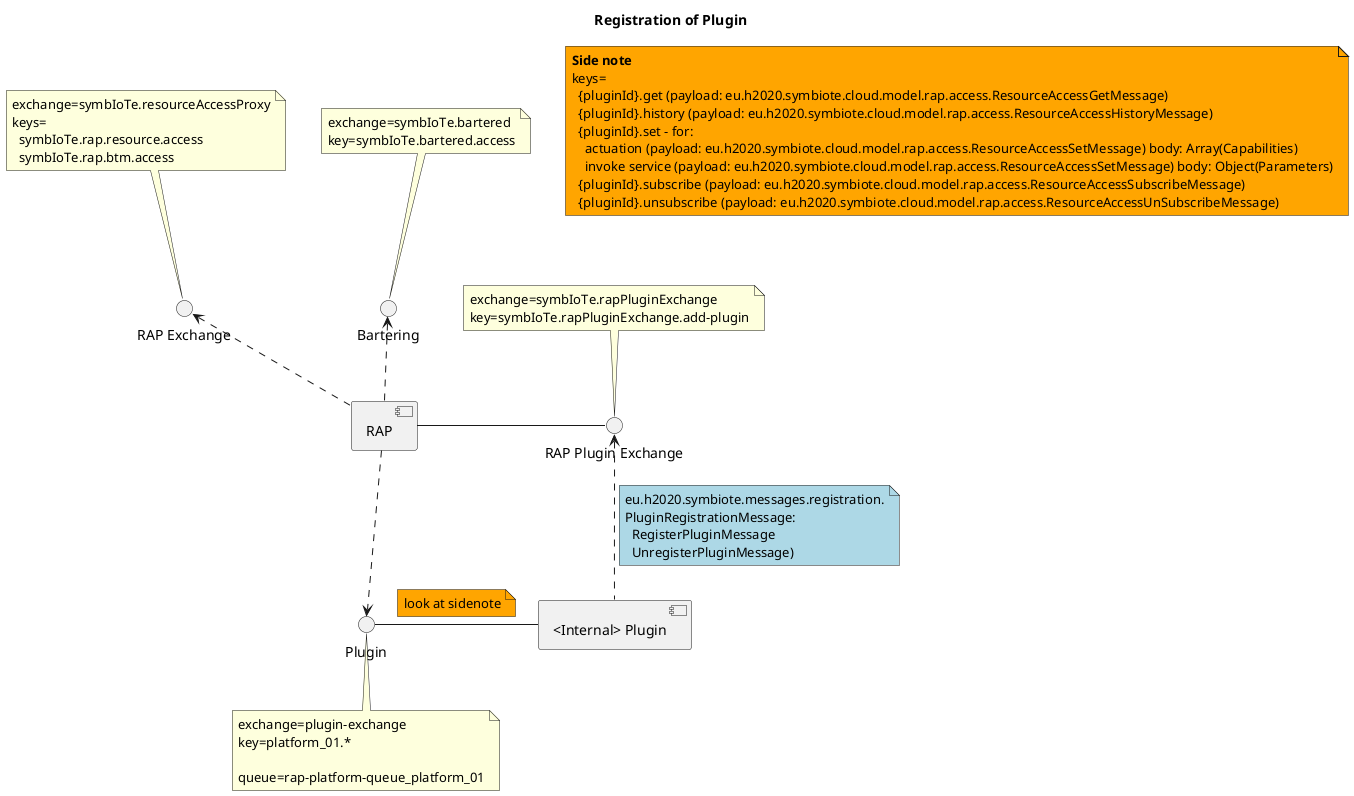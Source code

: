 @startuml
title Registration of Plugin

interface "RAP Plugin Exchange" as RPE
note top of RPE : exchange=symbIoTe.rapPluginExchange\nkey=symbIoTe.rapPluginExchange.add-plugin

interface "Plugin"
note bottom of Plugin : exchange=plugin-exchange\nkey=platform_01.*\n\nqueue=rap-platform-queue_platform_01

interface "RAP Exchange" as RAPE
note top of RAPE : exchange=symbIoTe.resourceAccessProxy\nkeys=\n  symbIoTe.rap.resource.access\n  symbIoTe.rap.btm.access

interface "Bartering"
note top of Bartering: exchange=symbIoTe.bartered\nkey=symbIoTe.bartered.access

[RAP] - RPE
[RAP] ..> Plugin
RAPE <.. [RAP]
Bartering <.. [RAP]

Plugin - [<Internal> Plugin]
note left on link #Orange: look at sidenote

RPE <.. [<Internal> Plugin]
note on link #LightBlue: eu.h2020.symbiote.messages.registration.\nPluginRegistrationMessage:\n  RegisterPluginMessage\n  UnregisterPluginMessage)


note as N1 #Orange
    <b>Side note</b>
    keys=
      {pluginId}.get (payload: eu.h2020.symbiote.cloud.model.rap.access.ResourceAccessGetMessage)
      {pluginId}.history (payload: eu.h2020.symbiote.cloud.model.rap.access.ResourceAccessHistoryMessage)
      {pluginId}.set - for:
        actuation (payload: eu.h2020.symbiote.cloud.model.rap.access.ResourceAccessSetMessage) body: Array(Capabilities)
        invoke service (payload: eu.h2020.symbiote.cloud.model.rap.access.ResourceAccessSetMessage) body: Object(Parameters)
      {pluginId}.subscribe (payload: eu.h2020.symbiote.cloud.model.rap.access.ResourceAccessSubscribeMessage)
      {pluginId}.unsubscribe (payload: eu.h2020.symbiote.cloud.model.rap.access.ResourceAccessUnSubscribeMessage)
end note


@enduml
